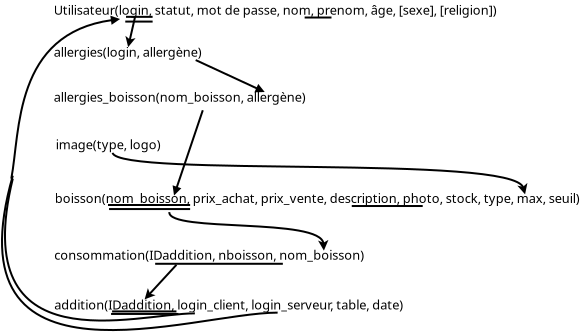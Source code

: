 <?xml version="1.0" encoding="UTF-8"?>
<dia:diagram xmlns:dia="http://www.lysator.liu.se/~alla/dia/">
  <dia:layer name="Arrière-plan" visible="true" active="true">
    <dia:object type="Standard - Text" version="1" id="O0">
      <dia:attribute name="obj_pos">
        <dia:point val="5.95,3.65"/>
      </dia:attribute>
      <dia:attribute name="obj_bb">
        <dia:rectangle val="5.931,3.036;5.95,3.837"/>
      </dia:attribute>
      <dia:attribute name="text">
        <dia:composite type="text">
          <dia:attribute name="string">
            <dia:string>##</dia:string>
          </dia:attribute>
          <dia:attribute name="font">
            <dia:font family="sans" style="0" name="Helvetica"/>
          </dia:attribute>
          <dia:attribute name="height">
            <dia:real val="0.8"/>
          </dia:attribute>
          <dia:attribute name="pos">
            <dia:point val="5.95,3.65"/>
          </dia:attribute>
          <dia:attribute name="color">
            <dia:color val="#000000"/>
          </dia:attribute>
          <dia:attribute name="alignment">
            <dia:enum val="0"/>
          </dia:attribute>
        </dia:composite>
      </dia:attribute>
      <dia:attribute name="valign">
        <dia:enum val="3"/>
      </dia:attribute>
    </dia:object>
    <dia:object type="Standard - Text" version="1" id="O1">
      <dia:attribute name="obj_pos">
        <dia:point val="2.145,2.175"/>
      </dia:attribute>
      <dia:attribute name="obj_bb">
        <dia:rectangle val="2.145,1.562;26.556,2.362"/>
      </dia:attribute>
      <dia:attribute name="text">
        <dia:composite type="text">
          <dia:attribute name="string">
            <dia:string>#Utilisateur(login, statut, mot de passe, nom, prenom, âge, [sexe], [religion])#</dia:string>
          </dia:attribute>
          <dia:attribute name="font">
            <dia:font family="sans" style="0" name="Helvetica"/>
          </dia:attribute>
          <dia:attribute name="height">
            <dia:real val="0.8"/>
          </dia:attribute>
          <dia:attribute name="pos">
            <dia:point val="2.145,2.175"/>
          </dia:attribute>
          <dia:attribute name="color">
            <dia:color val="#000000"/>
          </dia:attribute>
          <dia:attribute name="alignment">
            <dia:enum val="0"/>
          </dia:attribute>
        </dia:composite>
      </dia:attribute>
      <dia:attribute name="valign">
        <dia:enum val="3"/>
      </dia:attribute>
    </dia:object>
    <dia:object type="Standard - Text" version="1" id="O2">
      <dia:attribute name="obj_pos">
        <dia:point val="2.145,4.277"/>
      </dia:attribute>
      <dia:attribute name="obj_bb">
        <dia:rectangle val="2.145,3.682;10.335,4.427"/>
      </dia:attribute>
      <dia:attribute name="text">
        <dia:composite type="text">
          <dia:attribute name="string">
            <dia:string>#allergies(login, allergène)#</dia:string>
          </dia:attribute>
          <dia:attribute name="font">
            <dia:font family="sans" style="0" name="Helvetica"/>
          </dia:attribute>
          <dia:attribute name="height">
            <dia:real val="0.8"/>
          </dia:attribute>
          <dia:attribute name="pos">
            <dia:point val="2.145,4.277"/>
          </dia:attribute>
          <dia:attribute name="color">
            <dia:color val="#000000"/>
          </dia:attribute>
          <dia:attribute name="alignment">
            <dia:enum val="0"/>
          </dia:attribute>
        </dia:composite>
      </dia:attribute>
      <dia:attribute name="valign">
        <dia:enum val="3"/>
      </dia:attribute>
    </dia:object>
    <dia:object type="Standard - Text" version="1" id="O3">
      <dia:attribute name="obj_pos">
        <dia:point val="2.171,16.912"/>
      </dia:attribute>
      <dia:attribute name="obj_bb">
        <dia:rectangle val="2.171,16.299;21.23,17.099"/>
      </dia:attribute>
      <dia:attribute name="text">
        <dia:composite type="text">
          <dia:attribute name="string">
            <dia:string>#addition(IDaddition, login_client, login_serveur, table, date)#</dia:string>
          </dia:attribute>
          <dia:attribute name="font">
            <dia:font family="sans" style="0" name="Helvetica"/>
          </dia:attribute>
          <dia:attribute name="height">
            <dia:real val="0.8"/>
          </dia:attribute>
          <dia:attribute name="pos">
            <dia:point val="2.171,16.912"/>
          </dia:attribute>
          <dia:attribute name="color">
            <dia:color val="#000000"/>
          </dia:attribute>
          <dia:attribute name="alignment">
            <dia:enum val="0"/>
          </dia:attribute>
        </dia:composite>
      </dia:attribute>
      <dia:attribute name="valign">
        <dia:enum val="3"/>
      </dia:attribute>
    </dia:object>
    <dia:object type="Standard - Text" version="1" id="O4">
      <dia:attribute name="obj_pos">
        <dia:point val="2.178,14.427"/>
      </dia:attribute>
      <dia:attribute name="obj_bb">
        <dia:rectangle val="2.178,13.832;18.543,14.577"/>
      </dia:attribute>
      <dia:attribute name="text">
        <dia:composite type="text">
          <dia:attribute name="string">
            <dia:string>#consommation(IDaddition, nboisson, nom_boisson)#</dia:string>
          </dia:attribute>
          <dia:attribute name="font">
            <dia:font family="sans" style="0" name="Helvetica"/>
          </dia:attribute>
          <dia:attribute name="height">
            <dia:real val="0.8"/>
          </dia:attribute>
          <dia:attribute name="pos">
            <dia:point val="2.178,14.427"/>
          </dia:attribute>
          <dia:attribute name="color">
            <dia:color val="#000000"/>
          </dia:attribute>
          <dia:attribute name="alignment">
            <dia:enum val="0"/>
          </dia:attribute>
        </dia:composite>
      </dia:attribute>
      <dia:attribute name="valign">
        <dia:enum val="3"/>
      </dia:attribute>
    </dia:object>
    <dia:object type="Standard - Text" version="1" id="O5">
      <dia:attribute name="obj_pos">
        <dia:point val="2.203,11.589"/>
      </dia:attribute>
      <dia:attribute name="obj_bb">
        <dia:rectangle val="2.203,10.994;30.696,11.739"/>
      </dia:attribute>
      <dia:attribute name="text">
        <dia:composite type="text">
          <dia:attribute name="string">
            <dia:string>#boisson(nom_boisson, prix_achat, prix_vente, description, photo, stock, type, max, seuil)#</dia:string>
          </dia:attribute>
          <dia:attribute name="font">
            <dia:font family="sans" style="0" name="Helvetica"/>
          </dia:attribute>
          <dia:attribute name="height">
            <dia:real val="0.8"/>
          </dia:attribute>
          <dia:attribute name="pos">
            <dia:point val="2.203,11.589"/>
          </dia:attribute>
          <dia:attribute name="color">
            <dia:color val="#000000"/>
          </dia:attribute>
          <dia:attribute name="alignment">
            <dia:enum val="0"/>
          </dia:attribute>
        </dia:composite>
      </dia:attribute>
      <dia:attribute name="valign">
        <dia:enum val="3"/>
      </dia:attribute>
    </dia:object>
    <dia:object type="Standard - Text" version="1" id="O6">
      <dia:attribute name="obj_pos">
        <dia:point val="2.152,6.522"/>
      </dia:attribute>
      <dia:attribute name="obj_bb">
        <dia:rectangle val="2.152,5.927;15.722,6.672"/>
      </dia:attribute>
      <dia:attribute name="text">
        <dia:composite type="text">
          <dia:attribute name="string">
            <dia:string>#allergies_boisson(nom_boisson, allergène)#</dia:string>
          </dia:attribute>
          <dia:attribute name="font">
            <dia:font family="sans" style="0" name="Helvetica"/>
          </dia:attribute>
          <dia:attribute name="height">
            <dia:real val="0.8"/>
          </dia:attribute>
          <dia:attribute name="pos">
            <dia:point val="2.152,6.522"/>
          </dia:attribute>
          <dia:attribute name="color">
            <dia:color val="#000000"/>
          </dia:attribute>
          <dia:attribute name="alignment">
            <dia:enum val="0"/>
          </dia:attribute>
        </dia:composite>
      </dia:attribute>
      <dia:attribute name="valign">
        <dia:enum val="3"/>
      </dia:attribute>
    </dia:object>
    <dia:object type="Standard - Text" version="1" id="O7">
      <dia:attribute name="obj_pos">
        <dia:point val="2.254,8.903"/>
      </dia:attribute>
      <dia:attribute name="obj_bb">
        <dia:rectangle val="2.254,8.308;7.956,9.053"/>
      </dia:attribute>
      <dia:attribute name="text">
        <dia:composite type="text">
          <dia:attribute name="string">
            <dia:string>#image(type, logo)#</dia:string>
          </dia:attribute>
          <dia:attribute name="font">
            <dia:font family="sans" style="0" name="Helvetica"/>
          </dia:attribute>
          <dia:attribute name="height">
            <dia:real val="0.8"/>
          </dia:attribute>
          <dia:attribute name="pos">
            <dia:point val="2.254,8.903"/>
          </dia:attribute>
          <dia:attribute name="color">
            <dia:color val="#000000"/>
          </dia:attribute>
          <dia:attribute name="alignment">
            <dia:enum val="0"/>
          </dia:attribute>
        </dia:composite>
      </dia:attribute>
      <dia:attribute name="valign">
        <dia:enum val="3"/>
      </dia:attribute>
    </dia:object>
    <dia:object type="Standard - Line" version="0" id="O8">
      <dia:attribute name="obj_pos">
        <dia:point val="6.215,2.282"/>
      </dia:attribute>
      <dia:attribute name="obj_bb">
        <dia:rectangle val="5.705,2.222;6.274,3.907"/>
      </dia:attribute>
      <dia:attribute name="conn_endpoints">
        <dia:point val="6.215,2.282"/>
        <dia:point val="5.869,3.798"/>
      </dia:attribute>
      <dia:attribute name="numcp">
        <dia:int val="1"/>
      </dia:attribute>
      <dia:attribute name="end_arrow">
        <dia:enum val="22"/>
      </dia:attribute>
      <dia:attribute name="end_arrow_length">
        <dia:real val="0.3"/>
      </dia:attribute>
      <dia:attribute name="end_arrow_width">
        <dia:real val="0.3"/>
      </dia:attribute>
    </dia:object>
    <dia:object type="Standard - BezierLine" version="0" id="O9">
      <dia:attribute name="obj_pos">
        <dia:point val="5.091,9.081"/>
      </dia:attribute>
      <dia:attribute name="obj_bb">
        <dia:rectangle val="5.032,9.021;25.832,11.158"/>
      </dia:attribute>
      <dia:attribute name="bez_points">
        <dia:point val="5.091,9.081"/>
        <dia:point val="5.357,10.331"/>
        <dia:point val="25.175,9.139"/>
        <dia:point val="25.715,11.158"/>
      </dia:attribute>
      <dia:attribute name="corner_types">
        <dia:enum val="0"/>
        <dia:enum val="0"/>
      </dia:attribute>
      <dia:attribute name="end_arrow">
        <dia:enum val="22"/>
      </dia:attribute>
      <dia:attribute name="end_arrow_length">
        <dia:real val="0.3"/>
      </dia:attribute>
      <dia:attribute name="end_arrow_width">
        <dia:real val="0.3"/>
      </dia:attribute>
    </dia:object>
    <dia:object type="Standard - Line" version="0" id="O10">
      <dia:attribute name="obj_pos">
        <dia:point val="8.284,14.68"/>
      </dia:attribute>
      <dia:attribute name="obj_bb">
        <dia:rectangle val="6.618,14.609;8.354,16.489"/>
      </dia:attribute>
      <dia:attribute name="conn_endpoints">
        <dia:point val="8.284,14.68"/>
        <dia:point val="6.693,16.407"/>
      </dia:attribute>
      <dia:attribute name="numcp">
        <dia:int val="1"/>
      </dia:attribute>
      <dia:attribute name="end_arrow">
        <dia:enum val="22"/>
      </dia:attribute>
      <dia:attribute name="end_arrow_length">
        <dia:real val="0.3"/>
      </dia:attribute>
      <dia:attribute name="end_arrow_width">
        <dia:real val="0.3"/>
      </dia:attribute>
    </dia:object>
    <dia:object type="Standard - BezierLine" version="0" id="O11">
      <dia:attribute name="obj_pos">
        <dia:point val="7.929,12.045"/>
      </dia:attribute>
      <dia:attribute name="obj_bb">
        <dia:rectangle val="7.875,11.991;15.884,13.971"/>
      </dia:attribute>
      <dia:attribute name="bez_points">
        <dia:point val="7.929,12.045"/>
        <dia:point val="7.849,13.082"/>
        <dia:point val="15.55,12.295"/>
        <dia:point val="15.656,13.971"/>
      </dia:attribute>
      <dia:attribute name="corner_types">
        <dia:enum val="0"/>
        <dia:enum val="0"/>
      </dia:attribute>
      <dia:attribute name="end_arrow">
        <dia:enum val="22"/>
      </dia:attribute>
      <dia:attribute name="end_arrow_length">
        <dia:real val="0.3"/>
      </dia:attribute>
      <dia:attribute name="end_arrow_width">
        <dia:real val="0.3"/>
      </dia:attribute>
    </dia:object>
    <dia:object type="Standard - Line" version="0" id="O12">
      <dia:attribute name="obj_pos">
        <dia:point val="5.762,2.282"/>
      </dia:attribute>
      <dia:attribute name="obj_bb">
        <dia:rectangle val="5.712,2.232;7.142,2.332"/>
      </dia:attribute>
      <dia:attribute name="conn_endpoints">
        <dia:point val="5.762,2.282"/>
        <dia:point val="7.092,2.282"/>
      </dia:attribute>
      <dia:attribute name="numcp">
        <dia:int val="1"/>
      </dia:attribute>
    </dia:object>
    <dia:object type="Standard - BezierLine" version="0" id="O13">
      <dia:attribute name="obj_pos">
        <dia:point val="9.205,17.108"/>
      </dia:attribute>
      <dia:attribute name="obj_bb">
        <dia:rectangle val="-0.339,10.314;9.255,17.518"/>
      </dia:attribute>
      <dia:attribute name="bez_points">
        <dia:point val="9.205,17.108"/>
        <dia:point val="6.27,17.108"/>
        <dia:point val="-2.194,19.817"/>
        <dia:point val="0.101,10.374"/>
      </dia:attribute>
      <dia:attribute name="corner_types">
        <dia:enum val="0"/>
        <dia:enum val="0"/>
      </dia:attribute>
    </dia:object>
    <dia:object type="Standard - BezierLine" version="0" id="O14">
      <dia:attribute name="obj_pos">
        <dia:point val="13.343,17.071"/>
      </dia:attribute>
      <dia:attribute name="obj_bb">
        <dia:rectangle val="-0.489,10.162;13.393,17.994"/>
      </dia:attribute>
      <dia:attribute name="bez_points">
        <dia:point val="13.343,17.071"/>
        <dia:point val="9.059,17.071"/>
        <dia:point val="-3.134,21.547"/>
        <dia:point val="0.101,10.224"/>
      </dia:attribute>
      <dia:attribute name="corner_types">
        <dia:enum val="0"/>
        <dia:enum val="0"/>
      </dia:attribute>
    </dia:object>
    <dia:object type="Standard - BezierLine" version="0" id="O15">
      <dia:attribute name="obj_pos">
        <dia:point val="0.026,10.374"/>
      </dia:attribute>
      <dia:attribute name="obj_bb">
        <dia:rectangle val="-0.033,2.224;5.467,10.433"/>
      </dia:attribute>
      <dia:attribute name="bez_points">
        <dia:point val="0.026,10.374"/>
        <dia:point val="0.477,8.042"/>
        <dia:point val="0.139,3.114"/>
        <dia:point val="5.405,2.399"/>
      </dia:attribute>
      <dia:attribute name="corner_types">
        <dia:enum val="0"/>
        <dia:enum val="0"/>
      </dia:attribute>
      <dia:attribute name="end_arrow">
        <dia:enum val="3"/>
      </dia:attribute>
      <dia:attribute name="end_arrow_length">
        <dia:real val="0.3"/>
      </dia:attribute>
      <dia:attribute name="end_arrow_width">
        <dia:real val="0.3"/>
      </dia:attribute>
    </dia:object>
    <dia:object type="Standard - Line" version="0" id="O16">
      <dia:attribute name="obj_pos">
        <dia:point val="14.694,2.316"/>
      </dia:attribute>
      <dia:attribute name="obj_bb">
        <dia:rectangle val="14.644,2.266;16.086,2.366"/>
      </dia:attribute>
      <dia:attribute name="conn_endpoints">
        <dia:point val="14.694,2.316"/>
        <dia:point val="16.036,2.316"/>
      </dia:attribute>
      <dia:attribute name="numcp">
        <dia:int val="1"/>
      </dia:attribute>
    </dia:object>
    <dia:object type="Standard - Line" version="0" id="O17">
      <dia:attribute name="obj_pos">
        <dia:point val="9.601,6.953"/>
      </dia:attribute>
      <dia:attribute name="obj_bb">
        <dia:rectangle val="8.073,6.889;9.664,11.264"/>
      </dia:attribute>
      <dia:attribute name="conn_endpoints">
        <dia:point val="9.601,6.953"/>
        <dia:point val="8.182,11.158"/>
      </dia:attribute>
      <dia:attribute name="numcp">
        <dia:int val="1"/>
      </dia:attribute>
      <dia:attribute name="end_arrow">
        <dia:enum val="3"/>
      </dia:attribute>
      <dia:attribute name="end_arrow_length">
        <dia:real val="0.3"/>
      </dia:attribute>
      <dia:attribute name="end_arrow_width">
        <dia:real val="0.3"/>
      </dia:attribute>
    </dia:object>
    <dia:object type="Standard - Line" version="0" id="O18">
      <dia:attribute name="obj_pos">
        <dia:point val="5.725,2.519"/>
      </dia:attribute>
      <dia:attribute name="obj_bb">
        <dia:rectangle val="5.675,2.469;7.143,2.569"/>
      </dia:attribute>
      <dia:attribute name="conn_endpoints">
        <dia:point val="5.725,2.519"/>
        <dia:point val="7.093,2.519"/>
      </dia:attribute>
      <dia:attribute name="numcp">
        <dia:int val="1"/>
      </dia:attribute>
    </dia:object>
    <dia:object type="Standard - Line" version="0" id="O19">
      <dia:attribute name="obj_pos">
        <dia:point val="9.246,4.444"/>
      </dia:attribute>
      <dia:attribute name="obj_bb">
        <dia:rectangle val="9.18,4.378;12.743,6.092"/>
      </dia:attribute>
      <dia:attribute name="conn_endpoints">
        <dia:point val="9.246,4.444"/>
        <dia:point val="12.641,6.015"/>
      </dia:attribute>
      <dia:attribute name="numcp">
        <dia:int val="1"/>
      </dia:attribute>
      <dia:attribute name="end_arrow">
        <dia:enum val="3"/>
      </dia:attribute>
      <dia:attribute name="end_arrow_length">
        <dia:real val="0.3"/>
      </dia:attribute>
      <dia:attribute name="end_arrow_width">
        <dia:real val="0.3"/>
      </dia:attribute>
    </dia:object>
    <dia:object type="Standard - Line" version="0" id="O20">
      <dia:attribute name="obj_pos">
        <dia:point val="4.863,11.69"/>
      </dia:attribute>
      <dia:attribute name="obj_bb">
        <dia:rectangle val="4.813,11.64;9.018,11.74"/>
      </dia:attribute>
      <dia:attribute name="conn_endpoints">
        <dia:point val="4.863,11.69"/>
        <dia:point val="8.968,11.69"/>
      </dia:attribute>
      <dia:attribute name="numcp">
        <dia:int val="1"/>
      </dia:attribute>
    </dia:object>
    <dia:object type="Standard - Line" version="0" id="O21">
      <dia:attribute name="obj_pos">
        <dia:point val="4.914,11.893"/>
      </dia:attribute>
      <dia:attribute name="obj_bb">
        <dia:rectangle val="4.864,11.843;9.018,11.943"/>
      </dia:attribute>
      <dia:attribute name="conn_endpoints">
        <dia:point val="4.914,11.893"/>
        <dia:point val="8.968,11.893"/>
      </dia:attribute>
      <dia:attribute name="numcp">
        <dia:int val="1"/>
      </dia:attribute>
    </dia:object>
    <dia:object type="Standard - Line" version="0" id="O22">
      <dia:attribute name="obj_pos">
        <dia:point val="17.05,11.741"/>
      </dia:attribute>
      <dia:attribute name="obj_bb">
        <dia:rectangle val="17.0,11.691;20.647,11.791"/>
      </dia:attribute>
      <dia:attribute name="conn_endpoints">
        <dia:point val="17.05,11.741"/>
        <dia:point val="20.597,11.741"/>
      </dia:attribute>
      <dia:attribute name="numcp">
        <dia:int val="1"/>
      </dia:attribute>
    </dia:object>
    <dia:object type="Standard - Line" version="0" id="O23">
      <dia:attribute name="obj_pos">
        <dia:point val="5.066,17.011"/>
      </dia:attribute>
      <dia:attribute name="obj_bb">
        <dia:rectangle val="5.016,16.961;8.334,17.061"/>
      </dia:attribute>
      <dia:attribute name="conn_endpoints">
        <dia:point val="5.066,17.011"/>
        <dia:point val="8.284,17.011"/>
      </dia:attribute>
      <dia:attribute name="numcp">
        <dia:int val="1"/>
      </dia:attribute>
    </dia:object>
    <dia:object type="Standard - Line" version="0" id="O24">
      <dia:attribute name="obj_pos">
        <dia:point val="5.015,17.137"/>
      </dia:attribute>
      <dia:attribute name="obj_bb">
        <dia:rectangle val="4.965,17.087;8.435,17.188"/>
      </dia:attribute>
      <dia:attribute name="conn_endpoints">
        <dia:point val="5.015,17.137"/>
        <dia:point val="8.385,17.137"/>
      </dia:attribute>
      <dia:attribute name="numcp">
        <dia:int val="1"/>
      </dia:attribute>
    </dia:object>
    <dia:object type="Standard - Line" version="0" id="O25">
      <dia:attribute name="obj_pos">
        <dia:point val="7.22,14.629"/>
      </dia:attribute>
      <dia:attribute name="obj_bb">
        <dia:rectangle val="7.17,14.579;13.654,14.679"/>
      </dia:attribute>
      <dia:attribute name="conn_endpoints">
        <dia:point val="7.22,14.629"/>
        <dia:point val="13.604,14.629"/>
      </dia:attribute>
      <dia:attribute name="numcp">
        <dia:int val="1"/>
      </dia:attribute>
    </dia:object>
  </dia:layer>
</dia:diagram>
